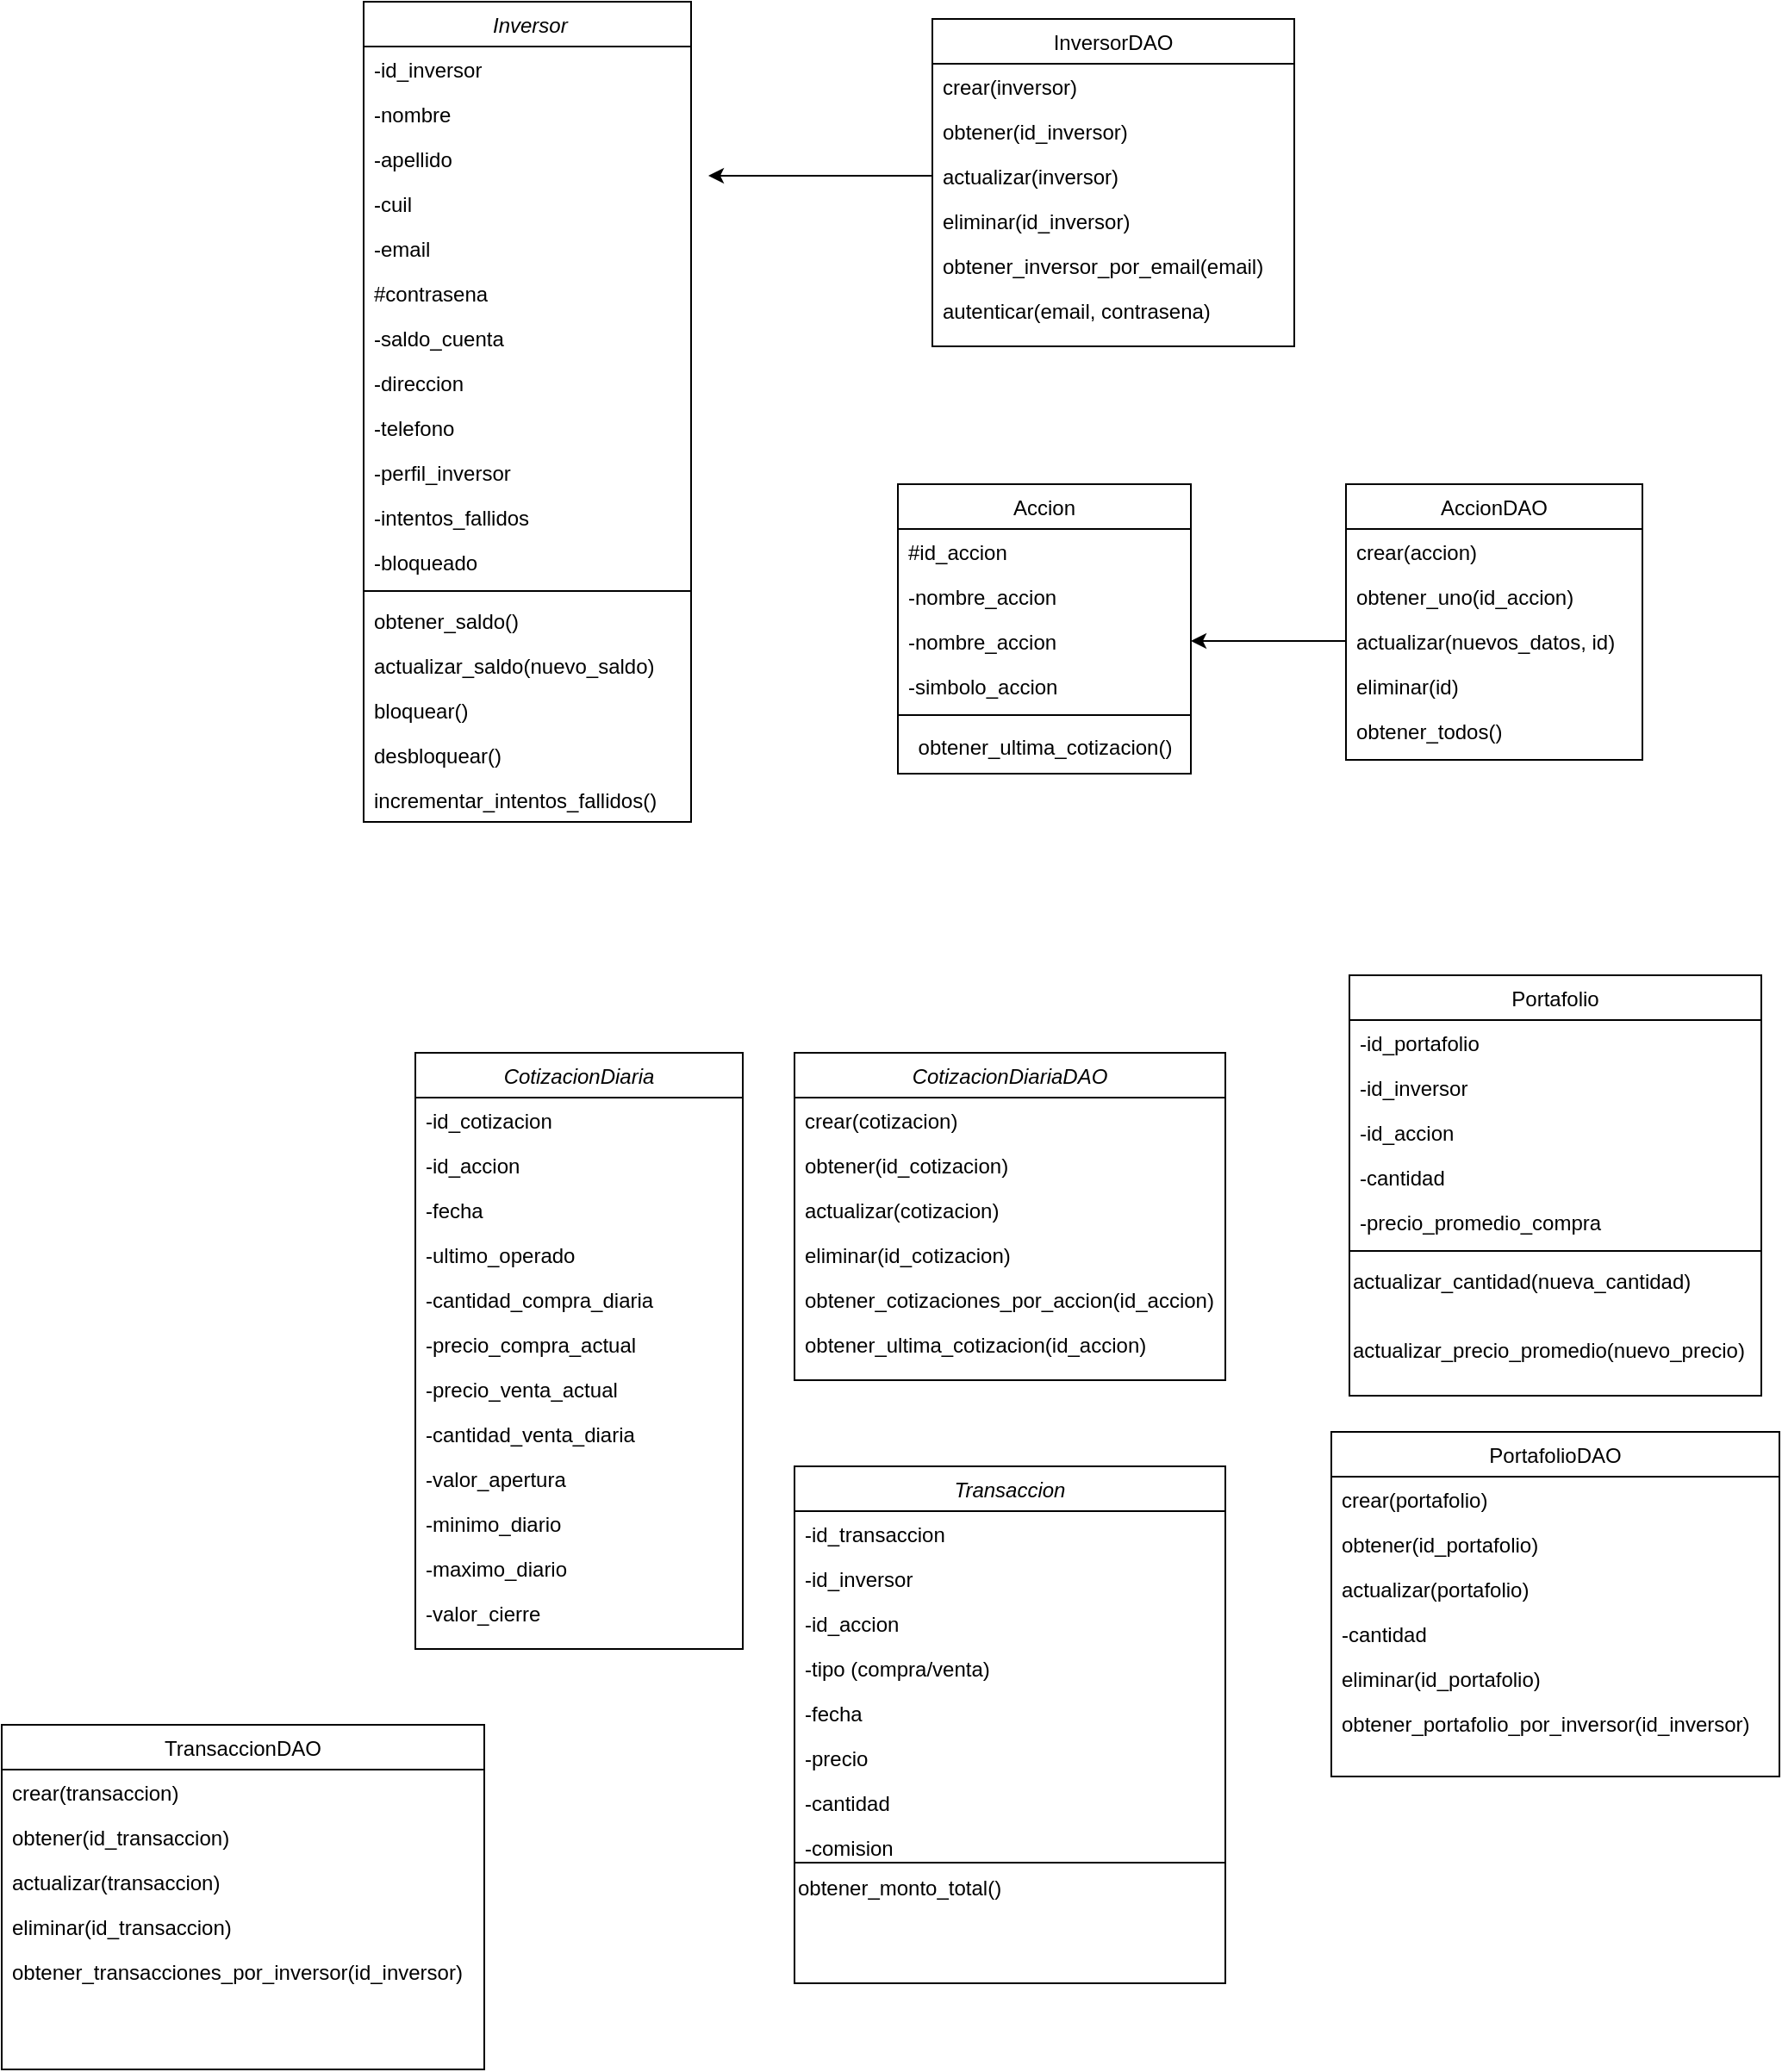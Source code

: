 <mxfile version="24.8.0">
  <diagram id="C5RBs43oDa-KdzZeNtuy" name="Page-1">
    <mxGraphModel dx="1707" dy="444" grid="1" gridSize="10" guides="1" tooltips="1" connect="1" arrows="1" fold="1" page="1" pageScale="1" pageWidth="827" pageHeight="1169" math="0" shadow="0">
      <root>
        <mxCell id="WIyWlLk6GJQsqaUBKTNV-0" />
        <mxCell id="WIyWlLk6GJQsqaUBKTNV-1" parent="WIyWlLk6GJQsqaUBKTNV-0" />
        <mxCell id="zkfFHV4jXpPFQw0GAbJ--0" value=" Inversor" style="swimlane;fontStyle=2;align=center;verticalAlign=top;childLayout=stackLayout;horizontal=1;startSize=26;horizontalStack=0;resizeParent=1;resizeLast=0;collapsible=1;marginBottom=0;rounded=0;shadow=0;strokeWidth=1;" parent="WIyWlLk6GJQsqaUBKTNV-1" vertex="1">
          <mxGeometry x="-10" y="20" width="190" height="476" as="geometry">
            <mxRectangle x="230" y="140" width="160" height="26" as="alternateBounds" />
          </mxGeometry>
        </mxCell>
        <mxCell id="zkfFHV4jXpPFQw0GAbJ--1" value="-id_inversor" style="text;align=left;verticalAlign=top;spacingLeft=4;spacingRight=4;overflow=hidden;rotatable=0;points=[[0,0.5],[1,0.5]];portConstraint=eastwest;" parent="zkfFHV4jXpPFQw0GAbJ--0" vertex="1">
          <mxGeometry y="26" width="190" height="26" as="geometry" />
        </mxCell>
        <mxCell id="zkfFHV4jXpPFQw0GAbJ--2" value="-nombre" style="text;align=left;verticalAlign=top;spacingLeft=4;spacingRight=4;overflow=hidden;rotatable=0;points=[[0,0.5],[1,0.5]];portConstraint=eastwest;rounded=0;shadow=0;html=0;" parent="zkfFHV4jXpPFQw0GAbJ--0" vertex="1">
          <mxGeometry y="52" width="190" height="26" as="geometry" />
        </mxCell>
        <mxCell id="zkfFHV4jXpPFQw0GAbJ--3" value="-apellido" style="text;align=left;verticalAlign=top;spacingLeft=4;spacingRight=4;overflow=hidden;rotatable=0;points=[[0,0.5],[1,0.5]];portConstraint=eastwest;rounded=0;shadow=0;html=0;" parent="zkfFHV4jXpPFQw0GAbJ--0" vertex="1">
          <mxGeometry y="78" width="190" height="26" as="geometry" />
        </mxCell>
        <mxCell id="CRSk3LZPB_dOIS3gUNJl-0" value="-cuil" style="text;align=left;verticalAlign=top;spacingLeft=4;spacingRight=4;overflow=hidden;rotatable=0;points=[[0,0.5],[1,0.5]];portConstraint=eastwest;" parent="zkfFHV4jXpPFQw0GAbJ--0" vertex="1">
          <mxGeometry y="104" width="190" height="26" as="geometry" />
        </mxCell>
        <mxCell id="CRSk3LZPB_dOIS3gUNJl-1" value="-email" style="text;align=left;verticalAlign=top;spacingLeft=4;spacingRight=4;overflow=hidden;rotatable=0;points=[[0,0.5],[1,0.5]];portConstraint=eastwest;" parent="zkfFHV4jXpPFQw0GAbJ--0" vertex="1">
          <mxGeometry y="130" width="190" height="26" as="geometry" />
        </mxCell>
        <mxCell id="CRSk3LZPB_dOIS3gUNJl-2" value="#contrasena" style="text;align=left;verticalAlign=top;spacingLeft=4;spacingRight=4;overflow=hidden;rotatable=0;points=[[0,0.5],[1,0.5]];portConstraint=eastwest;" parent="zkfFHV4jXpPFQw0GAbJ--0" vertex="1">
          <mxGeometry y="156" width="190" height="26" as="geometry" />
        </mxCell>
        <mxCell id="CRSk3LZPB_dOIS3gUNJl-3" value="-saldo_cuenta" style="text;align=left;verticalAlign=top;spacingLeft=4;spacingRight=4;overflow=hidden;rotatable=0;points=[[0,0.5],[1,0.5]];portConstraint=eastwest;" parent="zkfFHV4jXpPFQw0GAbJ--0" vertex="1">
          <mxGeometry y="182" width="190" height="26" as="geometry" />
        </mxCell>
        <mxCell id="CRSk3LZPB_dOIS3gUNJl-4" value="-direccion" style="text;align=left;verticalAlign=top;spacingLeft=4;spacingRight=4;overflow=hidden;rotatable=0;points=[[0,0.5],[1,0.5]];portConstraint=eastwest;" parent="zkfFHV4jXpPFQw0GAbJ--0" vertex="1">
          <mxGeometry y="208" width="190" height="26" as="geometry" />
        </mxCell>
        <mxCell id="CRSk3LZPB_dOIS3gUNJl-5" value="-telefono" style="text;align=left;verticalAlign=top;spacingLeft=4;spacingRight=4;overflow=hidden;rotatable=0;points=[[0,0.5],[1,0.5]];portConstraint=eastwest;" parent="zkfFHV4jXpPFQw0GAbJ--0" vertex="1">
          <mxGeometry y="234" width="190" height="26" as="geometry" />
        </mxCell>
        <mxCell id="CRSk3LZPB_dOIS3gUNJl-6" value="-perfil_inversor" style="text;align=left;verticalAlign=top;spacingLeft=4;spacingRight=4;overflow=hidden;rotatable=0;points=[[0,0.5],[1,0.5]];portConstraint=eastwest;" parent="zkfFHV4jXpPFQw0GAbJ--0" vertex="1">
          <mxGeometry y="260" width="190" height="26" as="geometry" />
        </mxCell>
        <mxCell id="CRSk3LZPB_dOIS3gUNJl-7" value="-intentos_fallidos" style="text;align=left;verticalAlign=top;spacingLeft=4;spacingRight=4;overflow=hidden;rotatable=0;points=[[0,0.5],[1,0.5]];portConstraint=eastwest;" parent="zkfFHV4jXpPFQw0GAbJ--0" vertex="1">
          <mxGeometry y="286" width="190" height="26" as="geometry" />
        </mxCell>
        <mxCell id="CRSk3LZPB_dOIS3gUNJl-8" value="-bloqueado" style="text;align=left;verticalAlign=top;spacingLeft=4;spacingRight=4;overflow=hidden;rotatable=0;points=[[0,0.5],[1,0.5]];portConstraint=eastwest;" parent="zkfFHV4jXpPFQw0GAbJ--0" vertex="1">
          <mxGeometry y="312" width="190" height="26" as="geometry" />
        </mxCell>
        <mxCell id="zkfFHV4jXpPFQw0GAbJ--4" value="" style="line;html=1;strokeWidth=1;align=left;verticalAlign=middle;spacingTop=-1;spacingLeft=3;spacingRight=3;rotatable=0;labelPosition=right;points=[];portConstraint=eastwest;" parent="zkfFHV4jXpPFQw0GAbJ--0" vertex="1">
          <mxGeometry y="338" width="190" height="8" as="geometry" />
        </mxCell>
        <mxCell id="zkfFHV4jXpPFQw0GAbJ--5" value="obtener_saldo()" style="text;align=left;verticalAlign=top;spacingLeft=4;spacingRight=4;overflow=hidden;rotatable=0;points=[[0,0.5],[1,0.5]];portConstraint=eastwest;" parent="zkfFHV4jXpPFQw0GAbJ--0" vertex="1">
          <mxGeometry y="346" width="190" height="26" as="geometry" />
        </mxCell>
        <mxCell id="CRSk3LZPB_dOIS3gUNJl-9" value="actualizar_saldo(nuevo_saldo)" style="text;align=left;verticalAlign=top;spacingLeft=4;spacingRight=4;overflow=hidden;rotatable=0;points=[[0,0.5],[1,0.5]];portConstraint=eastwest;" parent="zkfFHV4jXpPFQw0GAbJ--0" vertex="1">
          <mxGeometry y="372" width="190" height="26" as="geometry" />
        </mxCell>
        <mxCell id="CRSk3LZPB_dOIS3gUNJl-11" value="bloquear()" style="text;align=left;verticalAlign=top;spacingLeft=4;spacingRight=4;overflow=hidden;rotatable=0;points=[[0,0.5],[1,0.5]];portConstraint=eastwest;" parent="zkfFHV4jXpPFQw0GAbJ--0" vertex="1">
          <mxGeometry y="398" width="190" height="26" as="geometry" />
        </mxCell>
        <mxCell id="CRSk3LZPB_dOIS3gUNJl-10" value="desbloquear()" style="text;align=left;verticalAlign=top;spacingLeft=4;spacingRight=4;overflow=hidden;rotatable=0;points=[[0,0.5],[1,0.5]];portConstraint=eastwest;" parent="zkfFHV4jXpPFQw0GAbJ--0" vertex="1">
          <mxGeometry y="424" width="190" height="26" as="geometry" />
        </mxCell>
        <mxCell id="CRSk3LZPB_dOIS3gUNJl-12" value="incrementar_intentos_fallidos()" style="text;align=left;verticalAlign=top;spacingLeft=4;spacingRight=4;overflow=hidden;rotatable=0;points=[[0,0.5],[1,0.5]];portConstraint=eastwest;" parent="zkfFHV4jXpPFQw0GAbJ--0" vertex="1">
          <mxGeometry y="450" width="190" height="26" as="geometry" />
        </mxCell>
        <mxCell id="zkfFHV4jXpPFQw0GAbJ--6" value="Accion" style="swimlane;fontStyle=0;align=center;verticalAlign=top;childLayout=stackLayout;horizontal=1;startSize=26;horizontalStack=0;resizeParent=1;resizeLast=0;collapsible=1;marginBottom=0;rounded=0;shadow=0;strokeWidth=1;" parent="WIyWlLk6GJQsqaUBKTNV-1" vertex="1">
          <mxGeometry x="300" y="300" width="170" height="168" as="geometry">
            <mxRectangle x="130" y="380" width="160" height="26" as="alternateBounds" />
          </mxGeometry>
        </mxCell>
        <mxCell id="zkfFHV4jXpPFQw0GAbJ--7" value="#id_accion" style="text;align=left;verticalAlign=top;spacingLeft=4;spacingRight=4;overflow=hidden;rotatable=0;points=[[0,0.5],[1,0.5]];portConstraint=eastwest;" parent="zkfFHV4jXpPFQw0GAbJ--6" vertex="1">
          <mxGeometry y="26" width="170" height="26" as="geometry" />
        </mxCell>
        <mxCell id="zkfFHV4jXpPFQw0GAbJ--8" value="-nombre_accion" style="text;align=left;verticalAlign=top;spacingLeft=4;spacingRight=4;overflow=hidden;rotatable=0;points=[[0,0.5],[1,0.5]];portConstraint=eastwest;rounded=0;shadow=0;html=0;" parent="zkfFHV4jXpPFQw0GAbJ--6" vertex="1">
          <mxGeometry y="52" width="170" height="26" as="geometry" />
        </mxCell>
        <mxCell id="CRSk3LZPB_dOIS3gUNJl-17" value="-nombre_accion" style="text;align=left;verticalAlign=top;spacingLeft=4;spacingRight=4;overflow=hidden;rotatable=0;points=[[0,0.5],[1,0.5]];portConstraint=eastwest;rounded=0;shadow=0;html=0;" parent="zkfFHV4jXpPFQw0GAbJ--6" vertex="1">
          <mxGeometry y="78" width="170" height="26" as="geometry" />
        </mxCell>
        <mxCell id="CRSk3LZPB_dOIS3gUNJl-14" value="-simbolo_accion" style="text;align=left;verticalAlign=top;spacingLeft=4;spacingRight=4;overflow=hidden;rotatable=0;points=[[0,0.5],[1,0.5]];portConstraint=eastwest;rounded=0;shadow=0;html=0;" parent="zkfFHV4jXpPFQw0GAbJ--6" vertex="1">
          <mxGeometry y="104" width="170" height="26" as="geometry" />
        </mxCell>
        <mxCell id="zkfFHV4jXpPFQw0GAbJ--9" value="" style="line;html=1;strokeWidth=1;align=left;verticalAlign=middle;spacingTop=-1;spacingLeft=3;spacingRight=3;rotatable=0;labelPosition=right;points=[];portConstraint=eastwest;" parent="zkfFHV4jXpPFQw0GAbJ--6" vertex="1">
          <mxGeometry y="130" width="170" height="8" as="geometry" />
        </mxCell>
        <mxCell id="CRSk3LZPB_dOIS3gUNJl-16" value="obtener_ultima_cotizacion()" style="text;html=1;align=center;verticalAlign=middle;resizable=0;points=[];autosize=1;strokeColor=none;fillColor=none;" parent="zkfFHV4jXpPFQw0GAbJ--6" vertex="1">
          <mxGeometry y="138" width="170" height="30" as="geometry" />
        </mxCell>
        <mxCell id="zkfFHV4jXpPFQw0GAbJ--13" value="Portafolio" style="swimlane;fontStyle=0;align=center;verticalAlign=top;childLayout=stackLayout;horizontal=1;startSize=26;horizontalStack=0;resizeParent=1;resizeLast=0;collapsible=1;marginBottom=0;rounded=0;shadow=0;strokeWidth=1;" parent="WIyWlLk6GJQsqaUBKTNV-1" vertex="1">
          <mxGeometry x="562" y="585" width="239" height="244" as="geometry">
            <mxRectangle x="340" y="380" width="170" height="26" as="alternateBounds" />
          </mxGeometry>
        </mxCell>
        <mxCell id="zkfFHV4jXpPFQw0GAbJ--14" value="-id_portafolio" style="text;align=left;verticalAlign=top;spacingLeft=4;spacingRight=4;overflow=hidden;rotatable=0;points=[[0,0.5],[1,0.5]];portConstraint=eastwest;" parent="zkfFHV4jXpPFQw0GAbJ--13" vertex="1">
          <mxGeometry y="26" width="239" height="26" as="geometry" />
        </mxCell>
        <mxCell id="CRSk3LZPB_dOIS3gUNJl-59" value="-id_inversor" style="text;align=left;verticalAlign=top;spacingLeft=4;spacingRight=4;overflow=hidden;rotatable=0;points=[[0,0.5],[1,0.5]];portConstraint=eastwest;" parent="zkfFHV4jXpPFQw0GAbJ--13" vertex="1">
          <mxGeometry y="52" width="239" height="26" as="geometry" />
        </mxCell>
        <mxCell id="CRSk3LZPB_dOIS3gUNJl-64" value="-id_accion" style="text;align=left;verticalAlign=top;spacingLeft=4;spacingRight=4;overflow=hidden;rotatable=0;points=[[0,0.5],[1,0.5]];portConstraint=eastwest;" parent="zkfFHV4jXpPFQw0GAbJ--13" vertex="1">
          <mxGeometry y="78" width="239" height="26" as="geometry" />
        </mxCell>
        <mxCell id="CRSk3LZPB_dOIS3gUNJl-60" value="-cantidad" style="text;align=left;verticalAlign=top;spacingLeft=4;spacingRight=4;overflow=hidden;rotatable=0;points=[[0,0.5],[1,0.5]];portConstraint=eastwest;" parent="zkfFHV4jXpPFQw0GAbJ--13" vertex="1">
          <mxGeometry y="104" width="239" height="26" as="geometry" />
        </mxCell>
        <mxCell id="CRSk3LZPB_dOIS3gUNJl-62" value="-precio_promedio_compra" style="text;align=left;verticalAlign=top;spacingLeft=4;spacingRight=4;overflow=hidden;rotatable=0;points=[[0,0.5],[1,0.5]];portConstraint=eastwest;" parent="zkfFHV4jXpPFQw0GAbJ--13" vertex="1">
          <mxGeometry y="130" width="239" height="26" as="geometry" />
        </mxCell>
        <mxCell id="zkfFHV4jXpPFQw0GAbJ--15" value="" style="line;html=1;strokeWidth=1;align=left;verticalAlign=middle;spacingTop=-1;spacingLeft=3;spacingRight=3;rotatable=0;labelPosition=right;points=[];portConstraint=eastwest;" parent="zkfFHV4jXpPFQw0GAbJ--13" vertex="1">
          <mxGeometry y="156" width="239" height="8" as="geometry" />
        </mxCell>
        <mxCell id="CRSk3LZPB_dOIS3gUNJl-65" value="actualizar_cantidad(nueva_cantidad)" style="text;whiteSpace=wrap;html=1;" parent="zkfFHV4jXpPFQw0GAbJ--13" vertex="1">
          <mxGeometry y="164" width="239" height="40" as="geometry" />
        </mxCell>
        <mxCell id="CRSk3LZPB_dOIS3gUNJl-66" value="actualizar_precio_promedio(nuevo_precio)" style="text;whiteSpace=wrap;html=1;" parent="zkfFHV4jXpPFQw0GAbJ--13" vertex="1">
          <mxGeometry y="204" width="239" height="40" as="geometry" />
        </mxCell>
        <mxCell id="zkfFHV4jXpPFQw0GAbJ--17" value="InversorDAO" style="swimlane;fontStyle=0;align=center;verticalAlign=top;childLayout=stackLayout;horizontal=1;startSize=26;horizontalStack=0;resizeParent=1;resizeLast=0;collapsible=1;marginBottom=0;rounded=0;shadow=0;strokeWidth=1;" parent="WIyWlLk6GJQsqaUBKTNV-1" vertex="1">
          <mxGeometry x="320" y="30" width="210" height="190" as="geometry">
            <mxRectangle x="550" y="140" width="160" height="26" as="alternateBounds" />
          </mxGeometry>
        </mxCell>
        <mxCell id="zkfFHV4jXpPFQw0GAbJ--18" value="crear(inversor)" style="text;align=left;verticalAlign=top;spacingLeft=4;spacingRight=4;overflow=hidden;rotatable=0;points=[[0,0.5],[1,0.5]];portConstraint=eastwest;" parent="zkfFHV4jXpPFQw0GAbJ--17" vertex="1">
          <mxGeometry y="26" width="210" height="26" as="geometry" />
        </mxCell>
        <mxCell id="zkfFHV4jXpPFQw0GAbJ--19" value="obtener(id_inversor)" style="text;align=left;verticalAlign=top;spacingLeft=4;spacingRight=4;overflow=hidden;rotatable=0;points=[[0,0.5],[1,0.5]];portConstraint=eastwest;rounded=0;shadow=0;html=0;" parent="zkfFHV4jXpPFQw0GAbJ--17" vertex="1">
          <mxGeometry y="52" width="210" height="26" as="geometry" />
        </mxCell>
        <mxCell id="q1yQPjEFaSzM0fAzmRvU-1" style="edgeStyle=orthogonalEdgeStyle;rounded=0;orthogonalLoop=1;jettySize=auto;html=1;exitX=0;exitY=0.5;exitDx=0;exitDy=0;" edge="1" parent="zkfFHV4jXpPFQw0GAbJ--17" source="zkfFHV4jXpPFQw0GAbJ--20">
          <mxGeometry relative="1" as="geometry">
            <mxPoint x="-130" y="91" as="targetPoint" />
          </mxGeometry>
        </mxCell>
        <mxCell id="zkfFHV4jXpPFQw0GAbJ--20" value="actualizar(inversor)" style="text;align=left;verticalAlign=top;spacingLeft=4;spacingRight=4;overflow=hidden;rotatable=0;points=[[0,0.5],[1,0.5]];portConstraint=eastwest;rounded=0;shadow=0;html=0;" parent="zkfFHV4jXpPFQw0GAbJ--17" vertex="1">
          <mxGeometry y="78" width="210" height="26" as="geometry" />
        </mxCell>
        <mxCell id="zkfFHV4jXpPFQw0GAbJ--21" value="eliminar(id_inversor)" style="text;align=left;verticalAlign=top;spacingLeft=4;spacingRight=4;overflow=hidden;rotatable=0;points=[[0,0.5],[1,0.5]];portConstraint=eastwest;rounded=0;shadow=0;html=0;" parent="zkfFHV4jXpPFQw0GAbJ--17" vertex="1">
          <mxGeometry y="104" width="210" height="26" as="geometry" />
        </mxCell>
        <mxCell id="zkfFHV4jXpPFQw0GAbJ--22" value="obtener_inversor_por_email(email)" style="text;align=left;verticalAlign=top;spacingLeft=4;spacingRight=4;overflow=hidden;rotatable=0;points=[[0,0.5],[1,0.5]];portConstraint=eastwest;rounded=0;shadow=0;html=0;" parent="zkfFHV4jXpPFQw0GAbJ--17" vertex="1">
          <mxGeometry y="130" width="210" height="26" as="geometry" />
        </mxCell>
        <mxCell id="CRSk3LZPB_dOIS3gUNJl-13" value="autenticar(email, contrasena)" style="text;align=left;verticalAlign=top;spacingLeft=4;spacingRight=4;overflow=hidden;rotatable=0;points=[[0,0.5],[1,0.5]];portConstraint=eastwest;rounded=0;shadow=0;html=0;" parent="zkfFHV4jXpPFQw0GAbJ--17" vertex="1">
          <mxGeometry y="156" width="210" height="26" as="geometry" />
        </mxCell>
        <mxCell id="CRSk3LZPB_dOIS3gUNJl-18" value="AccionDAO" style="swimlane;fontStyle=0;align=center;verticalAlign=top;childLayout=stackLayout;horizontal=1;startSize=26;horizontalStack=0;resizeParent=1;resizeLast=0;collapsible=1;marginBottom=0;rounded=0;shadow=0;strokeWidth=1;" parent="WIyWlLk6GJQsqaUBKTNV-1" vertex="1">
          <mxGeometry x="560" y="300" width="172" height="160" as="geometry">
            <mxRectangle x="130" y="380" width="160" height="26" as="alternateBounds" />
          </mxGeometry>
        </mxCell>
        <mxCell id="CRSk3LZPB_dOIS3gUNJl-19" value="crear(accion)" style="text;align=left;verticalAlign=top;spacingLeft=4;spacingRight=4;overflow=hidden;rotatable=0;points=[[0,0.5],[1,0.5]];portConstraint=eastwest;" parent="CRSk3LZPB_dOIS3gUNJl-18" vertex="1">
          <mxGeometry y="26" width="172" height="26" as="geometry" />
        </mxCell>
        <mxCell id="CRSk3LZPB_dOIS3gUNJl-20" value="obtener_uno(id_accion)" style="text;align=left;verticalAlign=top;spacingLeft=4;spacingRight=4;overflow=hidden;rotatable=0;points=[[0,0.5],[1,0.5]];portConstraint=eastwest;rounded=0;shadow=0;html=0;" parent="CRSk3LZPB_dOIS3gUNJl-18" vertex="1">
          <mxGeometry y="52" width="172" height="26" as="geometry" />
        </mxCell>
        <mxCell id="CRSk3LZPB_dOIS3gUNJl-21" value="actualizar(nuevos_datos, id)" style="text;align=left;verticalAlign=top;spacingLeft=4;spacingRight=4;overflow=hidden;rotatable=0;points=[[0,0.5],[1,0.5]];portConstraint=eastwest;rounded=0;shadow=0;html=0;" parent="CRSk3LZPB_dOIS3gUNJl-18" vertex="1">
          <mxGeometry y="78" width="172" height="26" as="geometry" />
        </mxCell>
        <mxCell id="CRSk3LZPB_dOIS3gUNJl-22" value="eliminar(id)" style="text;align=left;verticalAlign=top;spacingLeft=4;spacingRight=4;overflow=hidden;rotatable=0;points=[[0,0.5],[1,0.5]];portConstraint=eastwest;rounded=0;shadow=0;html=0;" parent="CRSk3LZPB_dOIS3gUNJl-18" vertex="1">
          <mxGeometry y="104" width="172" height="26" as="geometry" />
        </mxCell>
        <mxCell id="CRSk3LZPB_dOIS3gUNJl-25" value="obtener_todos()" style="text;align=left;verticalAlign=top;spacingLeft=4;spacingRight=4;overflow=hidden;rotatable=0;points=[[0,0.5],[1,0.5]];portConstraint=eastwest;rounded=0;shadow=0;html=0;" parent="CRSk3LZPB_dOIS3gUNJl-18" vertex="1">
          <mxGeometry y="130" width="172" height="26" as="geometry" />
        </mxCell>
        <mxCell id="CRSk3LZPB_dOIS3gUNJl-27" value="CotizacionDiaria" style="swimlane;fontStyle=2;align=center;verticalAlign=top;childLayout=stackLayout;horizontal=1;startSize=26;horizontalStack=0;resizeParent=1;resizeLast=0;collapsible=1;marginBottom=0;rounded=0;shadow=0;strokeWidth=1;" parent="WIyWlLk6GJQsqaUBKTNV-1" vertex="1">
          <mxGeometry x="20" y="630" width="190" height="346" as="geometry">
            <mxRectangle x="230" y="140" width="160" height="26" as="alternateBounds" />
          </mxGeometry>
        </mxCell>
        <mxCell id="CRSk3LZPB_dOIS3gUNJl-28" value="-id_cotizacion" style="text;align=left;verticalAlign=top;spacingLeft=4;spacingRight=4;overflow=hidden;rotatable=0;points=[[0,0.5],[1,0.5]];portConstraint=eastwest;" parent="CRSk3LZPB_dOIS3gUNJl-27" vertex="1">
          <mxGeometry y="26" width="190" height="26" as="geometry" />
        </mxCell>
        <mxCell id="CRSk3LZPB_dOIS3gUNJl-29" value="-id_accion" style="text;align=left;verticalAlign=top;spacingLeft=4;spacingRight=4;overflow=hidden;rotatable=0;points=[[0,0.5],[1,0.5]];portConstraint=eastwest;rounded=0;shadow=0;html=0;" parent="CRSk3LZPB_dOIS3gUNJl-27" vertex="1">
          <mxGeometry y="52" width="190" height="26" as="geometry" />
        </mxCell>
        <mxCell id="CRSk3LZPB_dOIS3gUNJl-30" value="-fecha" style="text;align=left;verticalAlign=top;spacingLeft=4;spacingRight=4;overflow=hidden;rotatable=0;points=[[0,0.5],[1,0.5]];portConstraint=eastwest;rounded=0;shadow=0;html=0;" parent="CRSk3LZPB_dOIS3gUNJl-27" vertex="1">
          <mxGeometry y="78" width="190" height="26" as="geometry" />
        </mxCell>
        <mxCell id="CRSk3LZPB_dOIS3gUNJl-31" value="-ultimo_operado" style="text;align=left;verticalAlign=top;spacingLeft=4;spacingRight=4;overflow=hidden;rotatable=0;points=[[0,0.5],[1,0.5]];portConstraint=eastwest;" parent="CRSk3LZPB_dOIS3gUNJl-27" vertex="1">
          <mxGeometry y="104" width="190" height="26" as="geometry" />
        </mxCell>
        <mxCell id="CRSk3LZPB_dOIS3gUNJl-32" value="-cantidad_compra_diaria" style="text;align=left;verticalAlign=top;spacingLeft=4;spacingRight=4;overflow=hidden;rotatable=0;points=[[0,0.5],[1,0.5]];portConstraint=eastwest;" parent="CRSk3LZPB_dOIS3gUNJl-27" vertex="1">
          <mxGeometry y="130" width="190" height="26" as="geometry" />
        </mxCell>
        <mxCell id="CRSk3LZPB_dOIS3gUNJl-33" value="-precio_compra_actual" style="text;align=left;verticalAlign=top;spacingLeft=4;spacingRight=4;overflow=hidden;rotatable=0;points=[[0,0.5],[1,0.5]];portConstraint=eastwest;" parent="CRSk3LZPB_dOIS3gUNJl-27" vertex="1">
          <mxGeometry y="156" width="190" height="26" as="geometry" />
        </mxCell>
        <mxCell id="CRSk3LZPB_dOIS3gUNJl-34" value="-precio_venta_actual" style="text;align=left;verticalAlign=top;spacingLeft=4;spacingRight=4;overflow=hidden;rotatable=0;points=[[0,0.5],[1,0.5]];portConstraint=eastwest;" parent="CRSk3LZPB_dOIS3gUNJl-27" vertex="1">
          <mxGeometry y="182" width="190" height="26" as="geometry" />
        </mxCell>
        <mxCell id="CRSk3LZPB_dOIS3gUNJl-35" value="-cantidad_venta_diaria" style="text;align=left;verticalAlign=top;spacingLeft=4;spacingRight=4;overflow=hidden;rotatable=0;points=[[0,0.5],[1,0.5]];portConstraint=eastwest;" parent="CRSk3LZPB_dOIS3gUNJl-27" vertex="1">
          <mxGeometry y="208" width="190" height="26" as="geometry" />
        </mxCell>
        <mxCell id="CRSk3LZPB_dOIS3gUNJl-36" value="-valor_apertura" style="text;align=left;verticalAlign=top;spacingLeft=4;spacingRight=4;overflow=hidden;rotatable=0;points=[[0,0.5],[1,0.5]];portConstraint=eastwest;" parent="CRSk3LZPB_dOIS3gUNJl-27" vertex="1">
          <mxGeometry y="234" width="190" height="26" as="geometry" />
        </mxCell>
        <mxCell id="CRSk3LZPB_dOIS3gUNJl-37" value="-minimo_diario" style="text;align=left;verticalAlign=top;spacingLeft=4;spacingRight=4;overflow=hidden;rotatable=0;points=[[0,0.5],[1,0.5]];portConstraint=eastwest;" parent="CRSk3LZPB_dOIS3gUNJl-27" vertex="1">
          <mxGeometry y="260" width="190" height="26" as="geometry" />
        </mxCell>
        <mxCell id="CRSk3LZPB_dOIS3gUNJl-38" value="-maximo_diario" style="text;align=left;verticalAlign=top;spacingLeft=4;spacingRight=4;overflow=hidden;rotatable=0;points=[[0,0.5],[1,0.5]];portConstraint=eastwest;" parent="CRSk3LZPB_dOIS3gUNJl-27" vertex="1">
          <mxGeometry y="286" width="190" height="26" as="geometry" />
        </mxCell>
        <mxCell id="CRSk3LZPB_dOIS3gUNJl-39" value="-valor_cierre" style="text;align=left;verticalAlign=top;spacingLeft=4;spacingRight=4;overflow=hidden;rotatable=0;points=[[0,0.5],[1,0.5]];portConstraint=eastwest;" parent="CRSk3LZPB_dOIS3gUNJl-27" vertex="1">
          <mxGeometry y="312" width="190" height="26" as="geometry" />
        </mxCell>
        <mxCell id="CRSk3LZPB_dOIS3gUNJl-46" value="CotizacionDiariaDAO" style="swimlane;fontStyle=2;align=center;verticalAlign=top;childLayout=stackLayout;horizontal=1;startSize=26;horizontalStack=0;resizeParent=1;resizeLast=0;collapsible=1;marginBottom=0;rounded=0;shadow=0;strokeWidth=1;" parent="WIyWlLk6GJQsqaUBKTNV-1" vertex="1">
          <mxGeometry x="240" y="630" width="250" height="190" as="geometry">
            <mxRectangle x="230" y="140" width="160" height="26" as="alternateBounds" />
          </mxGeometry>
        </mxCell>
        <mxCell id="CRSk3LZPB_dOIS3gUNJl-47" value="crear(cotizacion)" style="text;align=left;verticalAlign=top;spacingLeft=4;spacingRight=4;overflow=hidden;rotatable=0;points=[[0,0.5],[1,0.5]];portConstraint=eastwest;" parent="CRSk3LZPB_dOIS3gUNJl-46" vertex="1">
          <mxGeometry y="26" width="250" height="26" as="geometry" />
        </mxCell>
        <mxCell id="CRSk3LZPB_dOIS3gUNJl-48" value="obtener(id_cotizacion)" style="text;align=left;verticalAlign=top;spacingLeft=4;spacingRight=4;overflow=hidden;rotatable=0;points=[[0,0.5],[1,0.5]];portConstraint=eastwest;rounded=0;shadow=0;html=0;" parent="CRSk3LZPB_dOIS3gUNJl-46" vertex="1">
          <mxGeometry y="52" width="250" height="26" as="geometry" />
        </mxCell>
        <mxCell id="CRSk3LZPB_dOIS3gUNJl-49" value="actualizar(cotizacion)" style="text;align=left;verticalAlign=top;spacingLeft=4;spacingRight=4;overflow=hidden;rotatable=0;points=[[0,0.5],[1,0.5]];portConstraint=eastwest;rounded=0;shadow=0;html=0;" parent="CRSk3LZPB_dOIS3gUNJl-46" vertex="1">
          <mxGeometry y="78" width="250" height="26" as="geometry" />
        </mxCell>
        <mxCell id="CRSk3LZPB_dOIS3gUNJl-50" value="eliminar(id_cotizacion)" style="text;align=left;verticalAlign=top;spacingLeft=4;spacingRight=4;overflow=hidden;rotatable=0;points=[[0,0.5],[1,0.5]];portConstraint=eastwest;" parent="CRSk3LZPB_dOIS3gUNJl-46" vertex="1">
          <mxGeometry y="104" width="250" height="26" as="geometry" />
        </mxCell>
        <mxCell id="CRSk3LZPB_dOIS3gUNJl-51" value="obtener_cotizaciones_por_accion(id_accion)" style="text;align=left;verticalAlign=top;spacingLeft=4;spacingRight=4;overflow=hidden;rotatable=0;points=[[0,0.5],[1,0.5]];portConstraint=eastwest;" parent="CRSk3LZPB_dOIS3gUNJl-46" vertex="1">
          <mxGeometry y="130" width="250" height="26" as="geometry" />
        </mxCell>
        <mxCell id="CRSk3LZPB_dOIS3gUNJl-52" value="obtener_ultima_cotizacion(id_accion)" style="text;align=left;verticalAlign=top;spacingLeft=4;spacingRight=4;overflow=hidden;rotatable=0;points=[[0,0.5],[1,0.5]];portConstraint=eastwest;" parent="CRSk3LZPB_dOIS3gUNJl-46" vertex="1">
          <mxGeometry y="156" width="250" height="26" as="geometry" />
        </mxCell>
        <mxCell id="CRSk3LZPB_dOIS3gUNJl-67" value="PortafolioDAO" style="swimlane;fontStyle=0;align=center;verticalAlign=top;childLayout=stackLayout;horizontal=1;startSize=26;horizontalStack=0;resizeParent=1;resizeLast=0;collapsible=1;marginBottom=0;rounded=0;shadow=0;strokeWidth=1;" parent="WIyWlLk6GJQsqaUBKTNV-1" vertex="1">
          <mxGeometry x="551.5" y="850" width="260" height="200" as="geometry">
            <mxRectangle x="340" y="380" width="170" height="26" as="alternateBounds" />
          </mxGeometry>
        </mxCell>
        <mxCell id="CRSk3LZPB_dOIS3gUNJl-68" value="crear(portafolio)" style="text;align=left;verticalAlign=top;spacingLeft=4;spacingRight=4;overflow=hidden;rotatable=0;points=[[0,0.5],[1,0.5]];portConstraint=eastwest;" parent="CRSk3LZPB_dOIS3gUNJl-67" vertex="1">
          <mxGeometry y="26" width="260" height="26" as="geometry" />
        </mxCell>
        <mxCell id="CRSk3LZPB_dOIS3gUNJl-69" value="obtener(id_portafolio)" style="text;align=left;verticalAlign=top;spacingLeft=4;spacingRight=4;overflow=hidden;rotatable=0;points=[[0,0.5],[1,0.5]];portConstraint=eastwest;" parent="CRSk3LZPB_dOIS3gUNJl-67" vertex="1">
          <mxGeometry y="52" width="260" height="26" as="geometry" />
        </mxCell>
        <mxCell id="CRSk3LZPB_dOIS3gUNJl-70" value="actualizar(portafolio)" style="text;align=left;verticalAlign=top;spacingLeft=4;spacingRight=4;overflow=hidden;rotatable=0;points=[[0,0.5],[1,0.5]];portConstraint=eastwest;" parent="CRSk3LZPB_dOIS3gUNJl-67" vertex="1">
          <mxGeometry y="78" width="260" height="26" as="geometry" />
        </mxCell>
        <mxCell id="CRSk3LZPB_dOIS3gUNJl-71" value="-cantidad" style="text;align=left;verticalAlign=top;spacingLeft=4;spacingRight=4;overflow=hidden;rotatable=0;points=[[0,0.5],[1,0.5]];portConstraint=eastwest;" parent="CRSk3LZPB_dOIS3gUNJl-67" vertex="1">
          <mxGeometry y="104" width="260" height="26" as="geometry" />
        </mxCell>
        <mxCell id="CRSk3LZPB_dOIS3gUNJl-72" value="eliminar(id_portafolio)" style="text;align=left;verticalAlign=top;spacingLeft=4;spacingRight=4;overflow=hidden;rotatable=0;points=[[0,0.5],[1,0.5]];portConstraint=eastwest;" parent="CRSk3LZPB_dOIS3gUNJl-67" vertex="1">
          <mxGeometry y="130" width="260" height="26" as="geometry" />
        </mxCell>
        <mxCell id="CRSk3LZPB_dOIS3gUNJl-76" value="obtener_portafolio_por_inversor(id_inversor)" style="text;align=left;verticalAlign=top;spacingLeft=4;spacingRight=4;overflow=hidden;rotatable=0;points=[[0,0.5],[1,0.5]];portConstraint=eastwest;" parent="CRSk3LZPB_dOIS3gUNJl-67" vertex="1">
          <mxGeometry y="156" width="260" height="26" as="geometry" />
        </mxCell>
        <mxCell id="CRSk3LZPB_dOIS3gUNJl-77" value="Transaccion" style="swimlane;fontStyle=2;align=center;verticalAlign=top;childLayout=stackLayout;horizontal=1;startSize=26;horizontalStack=0;resizeParent=1;resizeLast=0;collapsible=1;marginBottom=0;rounded=0;shadow=0;strokeWidth=1;" parent="WIyWlLk6GJQsqaUBKTNV-1" vertex="1">
          <mxGeometry x="240" y="870" width="250" height="300" as="geometry">
            <mxRectangle x="230" y="140" width="160" height="26" as="alternateBounds" />
          </mxGeometry>
        </mxCell>
        <mxCell id="CRSk3LZPB_dOIS3gUNJl-78" value="-id_transaccion" style="text;align=left;verticalAlign=top;spacingLeft=4;spacingRight=4;overflow=hidden;rotatable=0;points=[[0,0.5],[1,0.5]];portConstraint=eastwest;" parent="CRSk3LZPB_dOIS3gUNJl-77" vertex="1">
          <mxGeometry y="26" width="250" height="26" as="geometry" />
        </mxCell>
        <mxCell id="CRSk3LZPB_dOIS3gUNJl-79" value="-id_inversor" style="text;align=left;verticalAlign=top;spacingLeft=4;spacingRight=4;overflow=hidden;rotatable=0;points=[[0,0.5],[1,0.5]];portConstraint=eastwest;rounded=0;shadow=0;html=0;" parent="CRSk3LZPB_dOIS3gUNJl-77" vertex="1">
          <mxGeometry y="52" width="250" height="26" as="geometry" />
        </mxCell>
        <mxCell id="CRSk3LZPB_dOIS3gUNJl-80" value="-id_accion" style="text;align=left;verticalAlign=top;spacingLeft=4;spacingRight=4;overflow=hidden;rotatable=0;points=[[0,0.5],[1,0.5]];portConstraint=eastwest;rounded=0;shadow=0;html=0;" parent="CRSk3LZPB_dOIS3gUNJl-77" vertex="1">
          <mxGeometry y="78" width="250" height="26" as="geometry" />
        </mxCell>
        <mxCell id="CRSk3LZPB_dOIS3gUNJl-81" value="-tipo (compra/venta)" style="text;align=left;verticalAlign=top;spacingLeft=4;spacingRight=4;overflow=hidden;rotatable=0;points=[[0,0.5],[1,0.5]];portConstraint=eastwest;" parent="CRSk3LZPB_dOIS3gUNJl-77" vertex="1">
          <mxGeometry y="104" width="250" height="26" as="geometry" />
        </mxCell>
        <mxCell id="CRSk3LZPB_dOIS3gUNJl-82" value="-fecha" style="text;align=left;verticalAlign=top;spacingLeft=4;spacingRight=4;overflow=hidden;rotatable=0;points=[[0,0.5],[1,0.5]];portConstraint=eastwest;" parent="CRSk3LZPB_dOIS3gUNJl-77" vertex="1">
          <mxGeometry y="130" width="250" height="26" as="geometry" />
        </mxCell>
        <mxCell id="CRSk3LZPB_dOIS3gUNJl-83" value="-precio" style="text;align=left;verticalAlign=top;spacingLeft=4;spacingRight=4;overflow=hidden;rotatable=0;points=[[0,0.5],[1,0.5]];portConstraint=eastwest;" parent="CRSk3LZPB_dOIS3gUNJl-77" vertex="1">
          <mxGeometry y="156" width="250" height="26" as="geometry" />
        </mxCell>
        <mxCell id="CRSk3LZPB_dOIS3gUNJl-84" value="-cantidad" style="text;align=left;verticalAlign=top;spacingLeft=4;spacingRight=4;overflow=hidden;rotatable=0;points=[[0,0.5],[1,0.5]];portConstraint=eastwest;" parent="CRSk3LZPB_dOIS3gUNJl-77" vertex="1">
          <mxGeometry y="182" width="250" height="26" as="geometry" />
        </mxCell>
        <mxCell id="CRSk3LZPB_dOIS3gUNJl-85" value="-comision" style="text;align=left;verticalAlign=top;spacingLeft=4;spacingRight=4;overflow=hidden;rotatable=0;points=[[0,0.5],[1,0.5]];portConstraint=eastwest;" parent="CRSk3LZPB_dOIS3gUNJl-77" vertex="1">
          <mxGeometry y="208" width="250" height="22" as="geometry" />
        </mxCell>
        <mxCell id="CRSk3LZPB_dOIS3gUNJl-88" value="" style="endArrow=none;html=1;rounded=0;" parent="CRSk3LZPB_dOIS3gUNJl-77" edge="1">
          <mxGeometry width="50" height="50" relative="1" as="geometry">
            <mxPoint y="230" as="sourcePoint" />
            <mxPoint x="250" y="230" as="targetPoint" />
          </mxGeometry>
        </mxCell>
        <mxCell id="CRSk3LZPB_dOIS3gUNJl-89" value="obtener_monto_total()" style="text;html=1;align=left;verticalAlign=middle;resizable=0;points=[];autosize=1;strokeColor=none;fillColor=none;" parent="CRSk3LZPB_dOIS3gUNJl-77" vertex="1">
          <mxGeometry y="230" width="250" height="30" as="geometry" />
        </mxCell>
        <mxCell id="CRSk3LZPB_dOIS3gUNJl-86" value="" style="endArrow=none;html=1;rounded=0;exitX=0;exitY=1;exitDx=0;exitDy=0;entryX=1;entryY=1;entryDx=0;entryDy=0;" parent="WIyWlLk6GJQsqaUBKTNV-1" source="CRSk3LZPB_dOIS3gUNJl-77" target="CRSk3LZPB_dOIS3gUNJl-77" edge="1">
          <mxGeometry width="50" height="50" relative="1" as="geometry">
            <mxPoint x="390" y="1170" as="sourcePoint" />
            <mxPoint x="440" y="1120" as="targetPoint" />
          </mxGeometry>
        </mxCell>
        <mxCell id="CRSk3LZPB_dOIS3gUNJl-90" value="TransaccionDAO" style="swimlane;fontStyle=0;align=center;verticalAlign=top;childLayout=stackLayout;horizontal=1;startSize=26;horizontalStack=0;resizeParent=1;resizeLast=0;collapsible=1;marginBottom=0;rounded=0;shadow=0;strokeWidth=1;" parent="WIyWlLk6GJQsqaUBKTNV-1" vertex="1">
          <mxGeometry x="-220" y="1020" width="280" height="200" as="geometry">
            <mxRectangle x="340" y="380" width="170" height="26" as="alternateBounds" />
          </mxGeometry>
        </mxCell>
        <mxCell id="CRSk3LZPB_dOIS3gUNJl-91" value="crear(transaccion)" style="text;align=left;verticalAlign=top;spacingLeft=4;spacingRight=4;overflow=hidden;rotatable=0;points=[[0,0.5],[1,0.5]];portConstraint=eastwest;" parent="CRSk3LZPB_dOIS3gUNJl-90" vertex="1">
          <mxGeometry y="26" width="280" height="26" as="geometry" />
        </mxCell>
        <mxCell id="CRSk3LZPB_dOIS3gUNJl-92" value="obtener(id_transaccion)" style="text;align=left;verticalAlign=top;spacingLeft=4;spacingRight=4;overflow=hidden;rotatable=0;points=[[0,0.5],[1,0.5]];portConstraint=eastwest;" parent="CRSk3LZPB_dOIS3gUNJl-90" vertex="1">
          <mxGeometry y="52" width="280" height="26" as="geometry" />
        </mxCell>
        <mxCell id="CRSk3LZPB_dOIS3gUNJl-93" value="actualizar(transaccion)" style="text;align=left;verticalAlign=top;spacingLeft=4;spacingRight=4;overflow=hidden;rotatable=0;points=[[0,0.5],[1,0.5]];portConstraint=eastwest;" parent="CRSk3LZPB_dOIS3gUNJl-90" vertex="1">
          <mxGeometry y="78" width="280" height="26" as="geometry" />
        </mxCell>
        <mxCell id="CRSk3LZPB_dOIS3gUNJl-94" value="eliminar(id_transaccion)" style="text;align=left;verticalAlign=top;spacingLeft=4;spacingRight=4;overflow=hidden;rotatable=0;points=[[0,0.5],[1,0.5]];portConstraint=eastwest;" parent="CRSk3LZPB_dOIS3gUNJl-90" vertex="1">
          <mxGeometry y="104" width="280" height="26" as="geometry" />
        </mxCell>
        <mxCell id="CRSk3LZPB_dOIS3gUNJl-95" value="obtener_transacciones_por_inversor(id_inversor)" style="text;align=left;verticalAlign=top;spacingLeft=4;spacingRight=4;overflow=hidden;rotatable=0;points=[[0,0.5],[1,0.5]];portConstraint=eastwest;" parent="CRSk3LZPB_dOIS3gUNJl-90" vertex="1">
          <mxGeometry y="130" width="280" height="26" as="geometry" />
        </mxCell>
        <mxCell id="q1yQPjEFaSzM0fAzmRvU-2" style="edgeStyle=orthogonalEdgeStyle;rounded=0;orthogonalLoop=1;jettySize=auto;html=1;exitX=0;exitY=0.5;exitDx=0;exitDy=0;entryX=1;entryY=0.5;entryDx=0;entryDy=0;" edge="1" parent="WIyWlLk6GJQsqaUBKTNV-1" source="CRSk3LZPB_dOIS3gUNJl-21" target="CRSk3LZPB_dOIS3gUNJl-17">
          <mxGeometry relative="1" as="geometry" />
        </mxCell>
      </root>
    </mxGraphModel>
  </diagram>
</mxfile>
